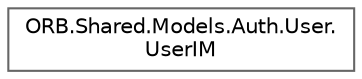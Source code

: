 digraph "Graphical Class Hierarchy"
{
 // INTERACTIVE_SVG=YES
 // LATEX_PDF_SIZE
  bgcolor="transparent";
  edge [fontname=Helvetica,fontsize=10,labelfontname=Helvetica,labelfontsize=10];
  node [fontname=Helvetica,fontsize=10,shape=box,height=0.2,width=0.4];
  rankdir="LR";
  Node0 [id="Node000000",label="ORB.Shared.Models.Auth.User.\lUserIM",height=0.2,width=0.4,color="grey40", fillcolor="white", style="filled",URL="$class_o_r_b_1_1_shared_1_1_models_1_1_auth_1_1_user_1_1_user_i_m.html",tooltip="Represents the input model for a User."];
}
